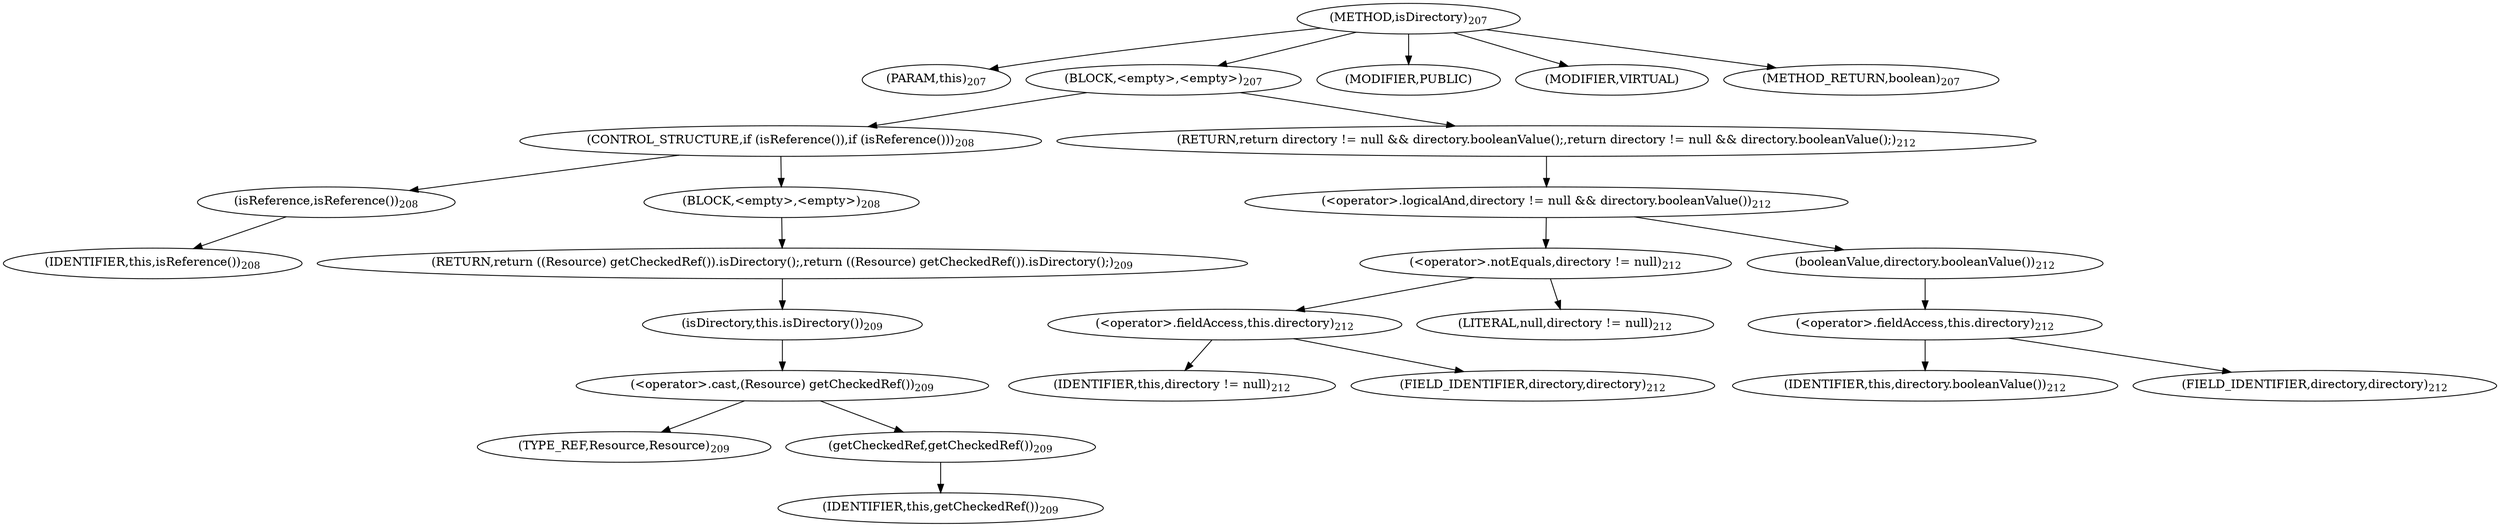digraph "isDirectory" {  
"401" [label = <(METHOD,isDirectory)<SUB>207</SUB>> ]
"36" [label = <(PARAM,this)<SUB>207</SUB>> ]
"402" [label = <(BLOCK,&lt;empty&gt;,&lt;empty&gt;)<SUB>207</SUB>> ]
"403" [label = <(CONTROL_STRUCTURE,if (isReference()),if (isReference()))<SUB>208</SUB>> ]
"404" [label = <(isReference,isReference())<SUB>208</SUB>> ]
"35" [label = <(IDENTIFIER,this,isReference())<SUB>208</SUB>> ]
"405" [label = <(BLOCK,&lt;empty&gt;,&lt;empty&gt;)<SUB>208</SUB>> ]
"406" [label = <(RETURN,return ((Resource) getCheckedRef()).isDirectory();,return ((Resource) getCheckedRef()).isDirectory();)<SUB>209</SUB>> ]
"407" [label = <(isDirectory,this.isDirectory())<SUB>209</SUB>> ]
"408" [label = <(&lt;operator&gt;.cast,(Resource) getCheckedRef())<SUB>209</SUB>> ]
"409" [label = <(TYPE_REF,Resource,Resource)<SUB>209</SUB>> ]
"410" [label = <(getCheckedRef,getCheckedRef())<SUB>209</SUB>> ]
"37" [label = <(IDENTIFIER,this,getCheckedRef())<SUB>209</SUB>> ]
"411" [label = <(RETURN,return directory != null &amp;&amp; directory.booleanValue();,return directory != null &amp;&amp; directory.booleanValue();)<SUB>212</SUB>> ]
"412" [label = <(&lt;operator&gt;.logicalAnd,directory != null &amp;&amp; directory.booleanValue())<SUB>212</SUB>> ]
"413" [label = <(&lt;operator&gt;.notEquals,directory != null)<SUB>212</SUB>> ]
"414" [label = <(&lt;operator&gt;.fieldAccess,this.directory)<SUB>212</SUB>> ]
"415" [label = <(IDENTIFIER,this,directory != null)<SUB>212</SUB>> ]
"416" [label = <(FIELD_IDENTIFIER,directory,directory)<SUB>212</SUB>> ]
"417" [label = <(LITERAL,null,directory != null)<SUB>212</SUB>> ]
"418" [label = <(booleanValue,directory.booleanValue())<SUB>212</SUB>> ]
"419" [label = <(&lt;operator&gt;.fieldAccess,this.directory)<SUB>212</SUB>> ]
"420" [label = <(IDENTIFIER,this,directory.booleanValue())<SUB>212</SUB>> ]
"421" [label = <(FIELD_IDENTIFIER,directory,directory)<SUB>212</SUB>> ]
"422" [label = <(MODIFIER,PUBLIC)> ]
"423" [label = <(MODIFIER,VIRTUAL)> ]
"424" [label = <(METHOD_RETURN,boolean)<SUB>207</SUB>> ]
  "401" -> "36" 
  "401" -> "402" 
  "401" -> "422" 
  "401" -> "423" 
  "401" -> "424" 
  "402" -> "403" 
  "402" -> "411" 
  "403" -> "404" 
  "403" -> "405" 
  "404" -> "35" 
  "405" -> "406" 
  "406" -> "407" 
  "407" -> "408" 
  "408" -> "409" 
  "408" -> "410" 
  "410" -> "37" 
  "411" -> "412" 
  "412" -> "413" 
  "412" -> "418" 
  "413" -> "414" 
  "413" -> "417" 
  "414" -> "415" 
  "414" -> "416" 
  "418" -> "419" 
  "419" -> "420" 
  "419" -> "421" 
}

